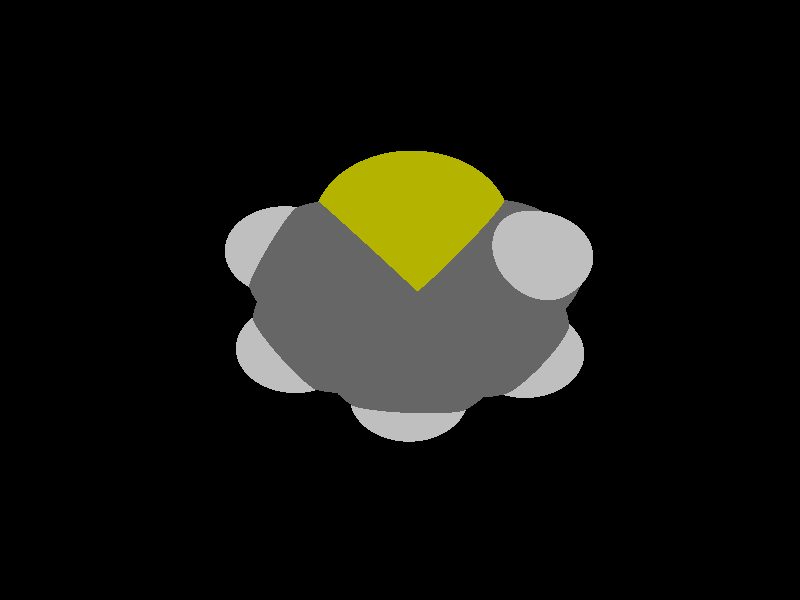global_settings {
	ambient_light rgb <0.200000002980232, 0.200000002980232, 0.200000002980232>
	max_trace_level 15
}

background { color rgb <0,0,0> }

camera {
	perspective
	location <0.912824390957334, -2.00885562251913, -20.1320893097775>
	angle 40
	up <0.74752505239796, -0.656019442724825, 0.104138306133898>
	right <0.661818406636945, 0.74895395286074, -0.0326247318886755> * 1
	direction <-0.0565923375905488, 0.093308452249958, 0.994027585162884> }

light_source {
	<28.7946713095889, 1.21067155504334, -24.5874277754835>
	color rgb <1, 1, 1>
	fade_distance 51.9143466552003
	fade_power 0
	spotlight
	area_light <20, 0, 0>, <0, 0, 20>, 20, 20
	circular
	orient
	point_at <-28.7946713095889, -1.21067155504334, 24.5874277754835>
}

light_source {
	<-0.895090921729472, -26.2614575165703, 15.4707450380931>
	color rgb <0.300000011920929, 0.300000011920929, 0.300000011920929> shadowless
	fade_distance 51.9143466552003
	fade_power 0
	parallel
	point_at <0.895090921729472, 26.2614575165703, -15.4707450380931>
}

#default {
	finish {ambient 0.5 diffuse 1 specular 0.2 roughness .01 metallic 1}
}

union {
cylinder {
	<1.28470128051223, -1.16740555904969, 0.172989466062823>, 	<0.357357656010915, -1.32009266654707, 0.140903210703105>, 0.075
	pigment { rgbt <0.699999988079071, 0.699999988079071, 0, 0> }
}
cylinder {
	<0.357357656010915, -1.32009266654707, 0.140903210703105>, 	<-0.415556418303112, -1.44735295198279, 0.114160245415673>, 0.075
	pigment { rgbt <0.400000005960464, 0.400000005960464, 0.400000005960464, 0> }
}
cylinder {
	<-0.496258156442724, -1.52572932313891, 0.113370368435634>, 	<-0.960731294255135, -1.04702927820381, 0.0690813784452984>, 0.075
	pigment { rgbt <0.400000005960464, 0.400000005960464, 0.400000005960464, 0> }
}
cylinder {
	<-0.334854680163499, -1.36897658082667, 0.114950122395713>, 	<-0.799327817975909, -0.890276535891575, 0.0706611324053765>, 0.075
	pigment { rgbt <0.400000005960464, 0.400000005960464, 0.400000005960464, 0> }
}
cylinder {
	<-0.960731294255135, -1.04702927820381, 0.0690813784452984>, 	<-1.42520443206754, -0.568329233268722, 0.0247923884549623>, 0.075
	pigment { rgbt <0.400000005960464, 0.400000005960464, 0.400000005960464, 0> }
}
cylinder {
	<-0.799327817975909, -0.890276535891575, 0.0706611324053765>, 	<-1.26380095578832, -0.411576490956483, 0.0263721424150404>, 0.075
	pigment { rgbt <0.400000005960464, 0.400000005960464, 0.400000005960464, 0> }
}
cylinder {
	<-1.34450269392793, -0.489952862112602, 0.0255822654350013>, 	<-1.20503562024879, 0.214215840783437, -0.00308564011534402>, 0.075
	pigment { rgbt <0.400000005960464, 0.400000005960464, 0.400000005960464, 0> }
}
cylinder {
	<-1.20503562024879, 0.214215840783437, -0.00308564011534402>, 	<-1.06556854656966, 0.918384543679476, -0.0317535456656894>, 0.075
	pigment { rgbt <0.400000005960464, 0.400000005960464, 0.400000005960464, 0> }
}
cylinder {
	<-1.10710864421983, 1.02268918177174, -0.0389098547461639>, 	<-0.486414687600554, 1.27149336342393, -0.0154700406811832>, 0.075
	pigment { rgbt <0.400000005960464, 0.400000005960464, 0.400000005960464, 0> }
}
cylinder {
	<-1.02402844891948, 0.814079905587209, -0.0245972365852148>, 	<-0.403334492300209, 1.0628840872394, -0.00115742252023414>, 0.075
	pigment { rgbt <0.400000005960464, 0.400000005960464, 0.400000005960464, 0> }
}
cylinder {
	<-0.486414687600554, 1.27149336342393, -0.0154700406811832>, 	<0.134279269018721, 1.52029754507612, 0.00796977338379744>, 0.075
	pigment { rgbt <0.400000005960464, 0.400000005960464, 0.400000005960464, 0> }
}
cylinder {
	<-0.403334492300209, 1.0628840872394, -0.00115742252023414>, 	<0.217359464319066, 1.31168826889159, 0.0222823915447465>, 0.075
	pigment { rgbt <0.400000005960464, 0.400000005960464, 0.400000005960464, 0> }
}
cylinder {
	<0.175819366668894, 1.41599290698386, 0.015126082464272>, 	<0.810209621553446, 1.02438840429965, 0.0717636911957298>, 0.075
	pigment { rgbt <0.400000005960464, 0.400000005960464, 0.400000005960464, 0> }
}
cylinder {
	<0.810209621553446, 1.02438840429965, 0.0717636911957298>, 	<1.444599876438, 0.632783901615438, 0.128401299927188>, 0.075
	pigment { rgbt <0.400000005960464, 0.400000005960464, 0.400000005960464, 0> }
}
cylinder {
	<1.28470128051223, -1.16740555904969, 0.172989466062823>, 	<1.3715760538695, -0.189341614898309, 0.148764195008862>, 0.075
	pigment { rgbt <0.699999988079071, 0.699999988079071, 0, 0> }
}
cylinder {
	<1.3715760538695, -0.189341614898309, 0.148764195008862>, 	<1.444599876438, 0.632783901615438, 0.128401299927188>, 0.075
	pigment { rgbt <0.400000005960464, 0.400000005960464, 0.400000005960464, 0> }
}
cylinder {
	<-0.415556418303112, -1.44735295198279, 0.114160245415673>, 	<-0.61099577688795, -2.08222307064558, 0.136002731345291>, 0.075
	pigment { rgbt <0.400000005960464, 0.400000005960464, 0.400000005960464, 0> }
}
cylinder {
	<-0.61099577688795, -2.08222307064558, 0.136002731345291>, 	<-0.734979245367541, -2.48497408208882, 0.149859240010587>, 0.075
	pigment { rgbt <0.75, 0.75, 0.75, 0> }
}
cylinder {
	<-1.34450269392793, -0.489952862112602, 0.0255822654350013>, 	<-1.98626087262698, -0.663778844013771, 0.00495265627727529>, 0.075
	pigment { rgbt <0.400000005960464, 0.400000005960464, 0.400000005960464, 0> }
}
cylinder {
	<-1.98626087262698, -0.663778844013771, 0.00495265627727529>, 	<-2.39358338105167, -0.774105813466499, -0.0081409114073314>, 0.075
	pigment { rgbt <0.75, 0.75, 0.75, 0> }
}
cylinder {
	<-1.06556854656966, 0.918384543679476, -0.0317535456656894>, 	<-1.58701413900623, 1.32802151368568, -0.08219069854053>, 0.075
	pigment { rgbt <0.400000005960464, 0.400000005960464, 0.400000005960464, 0> }
}
cylinder {
	<-1.58701413900623, 1.32802151368568, -0.08219069854053>, 	<-1.91792224106612, 1.58797613645835, -0.114197992826268>, 0.075
	pigment { rgbt <0.75, 0.75, 0.75, 0> }
}
cylinder {
	<0.175819366668894, 1.41599290698386, 0.015126082464272>, 	<0.250464266735299, 2.0764798286118, -0.0133785013138945>, 0.075
	pigment { rgbt <0.400000005960464, 0.400000005960464, 0.400000005960464, 0> }
}
cylinder {
	<0.250464266735299, 2.0764798286118, -0.0133785013138945>, 	<0.297845309894661, 2.49572560845755, -0.0314718595075748>, 0.075
	pigment { rgbt <0.75, 0.75, 0.75, 0> }
}
cylinder {
	<1.444599876438, 0.632783901615438, 0.128401299927188>, 	<1.76603609842226, 0.822873750665756, 0.683560415298832>, 0.075
	pigment { rgbt <0.400000005960464, 0.400000005960464, 0.400000005960464, 0> }
}
cylinder {
	<1.76603609842226, 0.822873750665756, 0.683560415298832>, 	<1.97072998428364, 0.943924917907317, 1.0370914389504>, 0.075
	pigment { rgbt <0.75, 0.75, 0.75, 0> }
}
cylinder {
	<1.444599876438, 0.632783901615438, 0.128401299927188>, 	<1.83901107488945, 0.787371267674698, -0.389504966339705>, 0.075
	pigment { rgbt <0.400000005960464, 0.400000005960464, 0.400000005960464, 0> }
}
cylinder {
	<1.83901107488945, 0.787371267674698, -0.389504966339705>, 	<2.09018054399506, 0.885815801744684, -0.719318730389643>, 0.075
	pigment { rgbt <0.75, 0.75, 0.75, 0> }
}
sphere {
	<1.28470128051223, -1.16740555904969, 0.172989466062823>, 0.567
	pigment { rgbt <0.699999988079071, 0.699999988079071, 0,0> }
}
sphere {
	<-0.415556418303112, -1.44735295198279, 0.114160245415673>, 0.4104
	pigment { rgbt <0.400000005960464, 0.400000005960464, 0.400000005960464,0> }
}
sphere {
	<-1.34450269392793, -0.489952862112602, 0.0255822654350013>, 0.4104
	pigment { rgbt <0.400000005960464, 0.400000005960464, 0.400000005960464,0> }
}
sphere {
	<-1.06556854656966, 0.918384543679476, -0.0317535456656894>, 0.4104
	pigment { rgbt <0.400000005960464, 0.400000005960464, 0.400000005960464,0> }
}
sphere {
	<0.175819366668894, 1.41599290698386, 0.015126082464272>, 0.4104
	pigment { rgbt <0.400000005960464, 0.400000005960464, 0.400000005960464,0> }
}
sphere {
	<1.444599876438, 0.632783901615438, 0.128401299927188>, 0.4104
	pigment { rgbt <0.400000005960464, 0.400000005960464, 0.400000005960464,0> }
}
sphere {
	<-0.734979245367541, -2.48497408208882, 0.149859240010587>, 0.1674
	pigment { rgbt <0.75, 0.75, 0.75,0> }
}
sphere {
	<-2.39358338105167, -0.774105813466499, -0.0081409114073314>, 0.1674
	pigment { rgbt <0.75, 0.75, 0.75,0> }
}
sphere {
	<-1.91792224106612, 1.58797613645835, -0.114197992826268>, 0.1674
	pigment { rgbt <0.75, 0.75, 0.75,0> }
}
sphere {
	<0.297845309894661, 2.49572560845755, -0.0314718595075748>, 0.1674
	pigment { rgbt <0.75, 0.75, 0.75,0> }
}
sphere {
	<1.97072998428364, 0.943924917907317, 1.0370914389504>, 0.1674
	pigment { rgbt <0.75, 0.75, 0.75,0> }
}
sphere {
	<2.09018054399506, 0.885815801744684, -0.719318730389643>, 0.1674
	pigment { rgbt <0.75, 0.75, 0.75,0> }
}
}
merge {
}
union {
}
merge {
sphere {
	<1.28470128051223, -1.16740555904969, 0.172989466062823>, 1.79982
	pigment { rgbt <0, 0, 0,0> }
}
sphere {
	<-0.415556418303112, -1.44735295198279, 0.114160245415673>, 1.69983
	pigment { rgbt <0, 0, 0,0> }
}
sphere {
	<-1.34450269392793, -0.489952862112602, 0.0255822654350013>, 1.69983
	pigment { rgbt <0, 0, 0,0> }
}
sphere {
	<-1.06556854656966, 0.918384543679476, -0.0317535456656894>, 1.69983
	pigment { rgbt <0, 0, 0,0> }
}
sphere {
	<0.175819366668894, 1.41599290698386, 0.015126082464272>, 1.69983
	pigment { rgbt <0, 0, 0,0> }
}
sphere {
	<1.444599876438, 0.632783901615438, 0.128401299927188>, 1.69983
	pigment { rgbt <0, 0, 0,0> }
}
sphere {
	<-0.734979245367541, -2.48497408208882, 0.149859240010587>, 1.09989
	pigment { rgbt <0, 0, 0,0> }
}
sphere {
	<-2.39358338105167, -0.774105813466499, -0.0081409114073314>, 1.09989
	pigment { rgbt <0, 0, 0,0> }
}
sphere {
	<-1.91792224106612, 1.58797613645835, -0.114197992826268>, 1.09989
	pigment { rgbt <0, 0, 0,0> }
}
sphere {
	<0.297845309894661, 2.49572560845755, -0.0314718595075748>, 1.09989
	pigment { rgbt <0, 0, 0,0> }
}
sphere {
	<1.97072998428364, 0.943924917907317, 1.0370914389504>, 1.09989
	pigment { rgbt <0, 0, 0,0> }
}
sphere {
	<2.09018054399506, 0.885815801744684, -0.719318730389643>, 1.09989
	pigment { rgbt <0, 0, 0,0> }
}
sphere {
	<1.28470128051223, -1.16740555904969, 0.172989466062823>, 1.8
	pigment { rgbt <0.699999988079071, 0.699999988079071, 0,0.350000023841858> }
}
sphere {
	<-0.415556418303112, -1.44735295198279, 0.114160245415673>, 1.7
	pigment { rgbt <0.400000005960464, 0.400000005960464, 0.400000005960464,0.350000023841858> }
}
sphere {
	<-1.34450269392793, -0.489952862112602, 0.0255822654350013>, 1.7
	pigment { rgbt <0.400000005960464, 0.400000005960464, 0.400000005960464,0.350000023841858> }
}
sphere {
	<-1.06556854656966, 0.918384543679476, -0.0317535456656894>, 1.7
	pigment { rgbt <0.400000005960464, 0.400000005960464, 0.400000005960464,0.350000023841858> }
}
sphere {
	<0.175819366668894, 1.41599290698386, 0.015126082464272>, 1.7
	pigment { rgbt <0.400000005960464, 0.400000005960464, 0.400000005960464,0.350000023841858> }
}
sphere {
	<1.444599876438, 0.632783901615438, 0.128401299927188>, 1.7
	pigment { rgbt <0.400000005960464, 0.400000005960464, 0.400000005960464,0.350000023841858> }
}
sphere {
	<-0.734979245367541, -2.48497408208882, 0.149859240010587>, 1.1
	pigment { rgbt <0.75, 0.75, 0.75,0.350000023841858> }
}
sphere {
	<-2.39358338105167, -0.774105813466499, -0.0081409114073314>, 1.1
	pigment { rgbt <0.75, 0.75, 0.75,0.350000023841858> }
}
sphere {
	<-1.91792224106612, 1.58797613645835, -0.114197992826268>, 1.1
	pigment { rgbt <0.75, 0.75, 0.75,0.350000023841858> }
}
sphere {
	<0.297845309894661, 2.49572560845755, -0.0314718595075748>, 1.1
	pigment { rgbt <0.75, 0.75, 0.75,0.350000023841858> }
}
sphere {
	<1.97072998428364, 0.943924917907317, 1.0370914389504>, 1.1
	pigment { rgbt <0.75, 0.75, 0.75,0.350000023841858> }
}
sphere {
	<2.09018054399506, 0.885815801744684, -0.719318730389643>, 1.1
	pigment { rgbt <0.75, 0.75, 0.75,0.350000023841858> }
}
}
